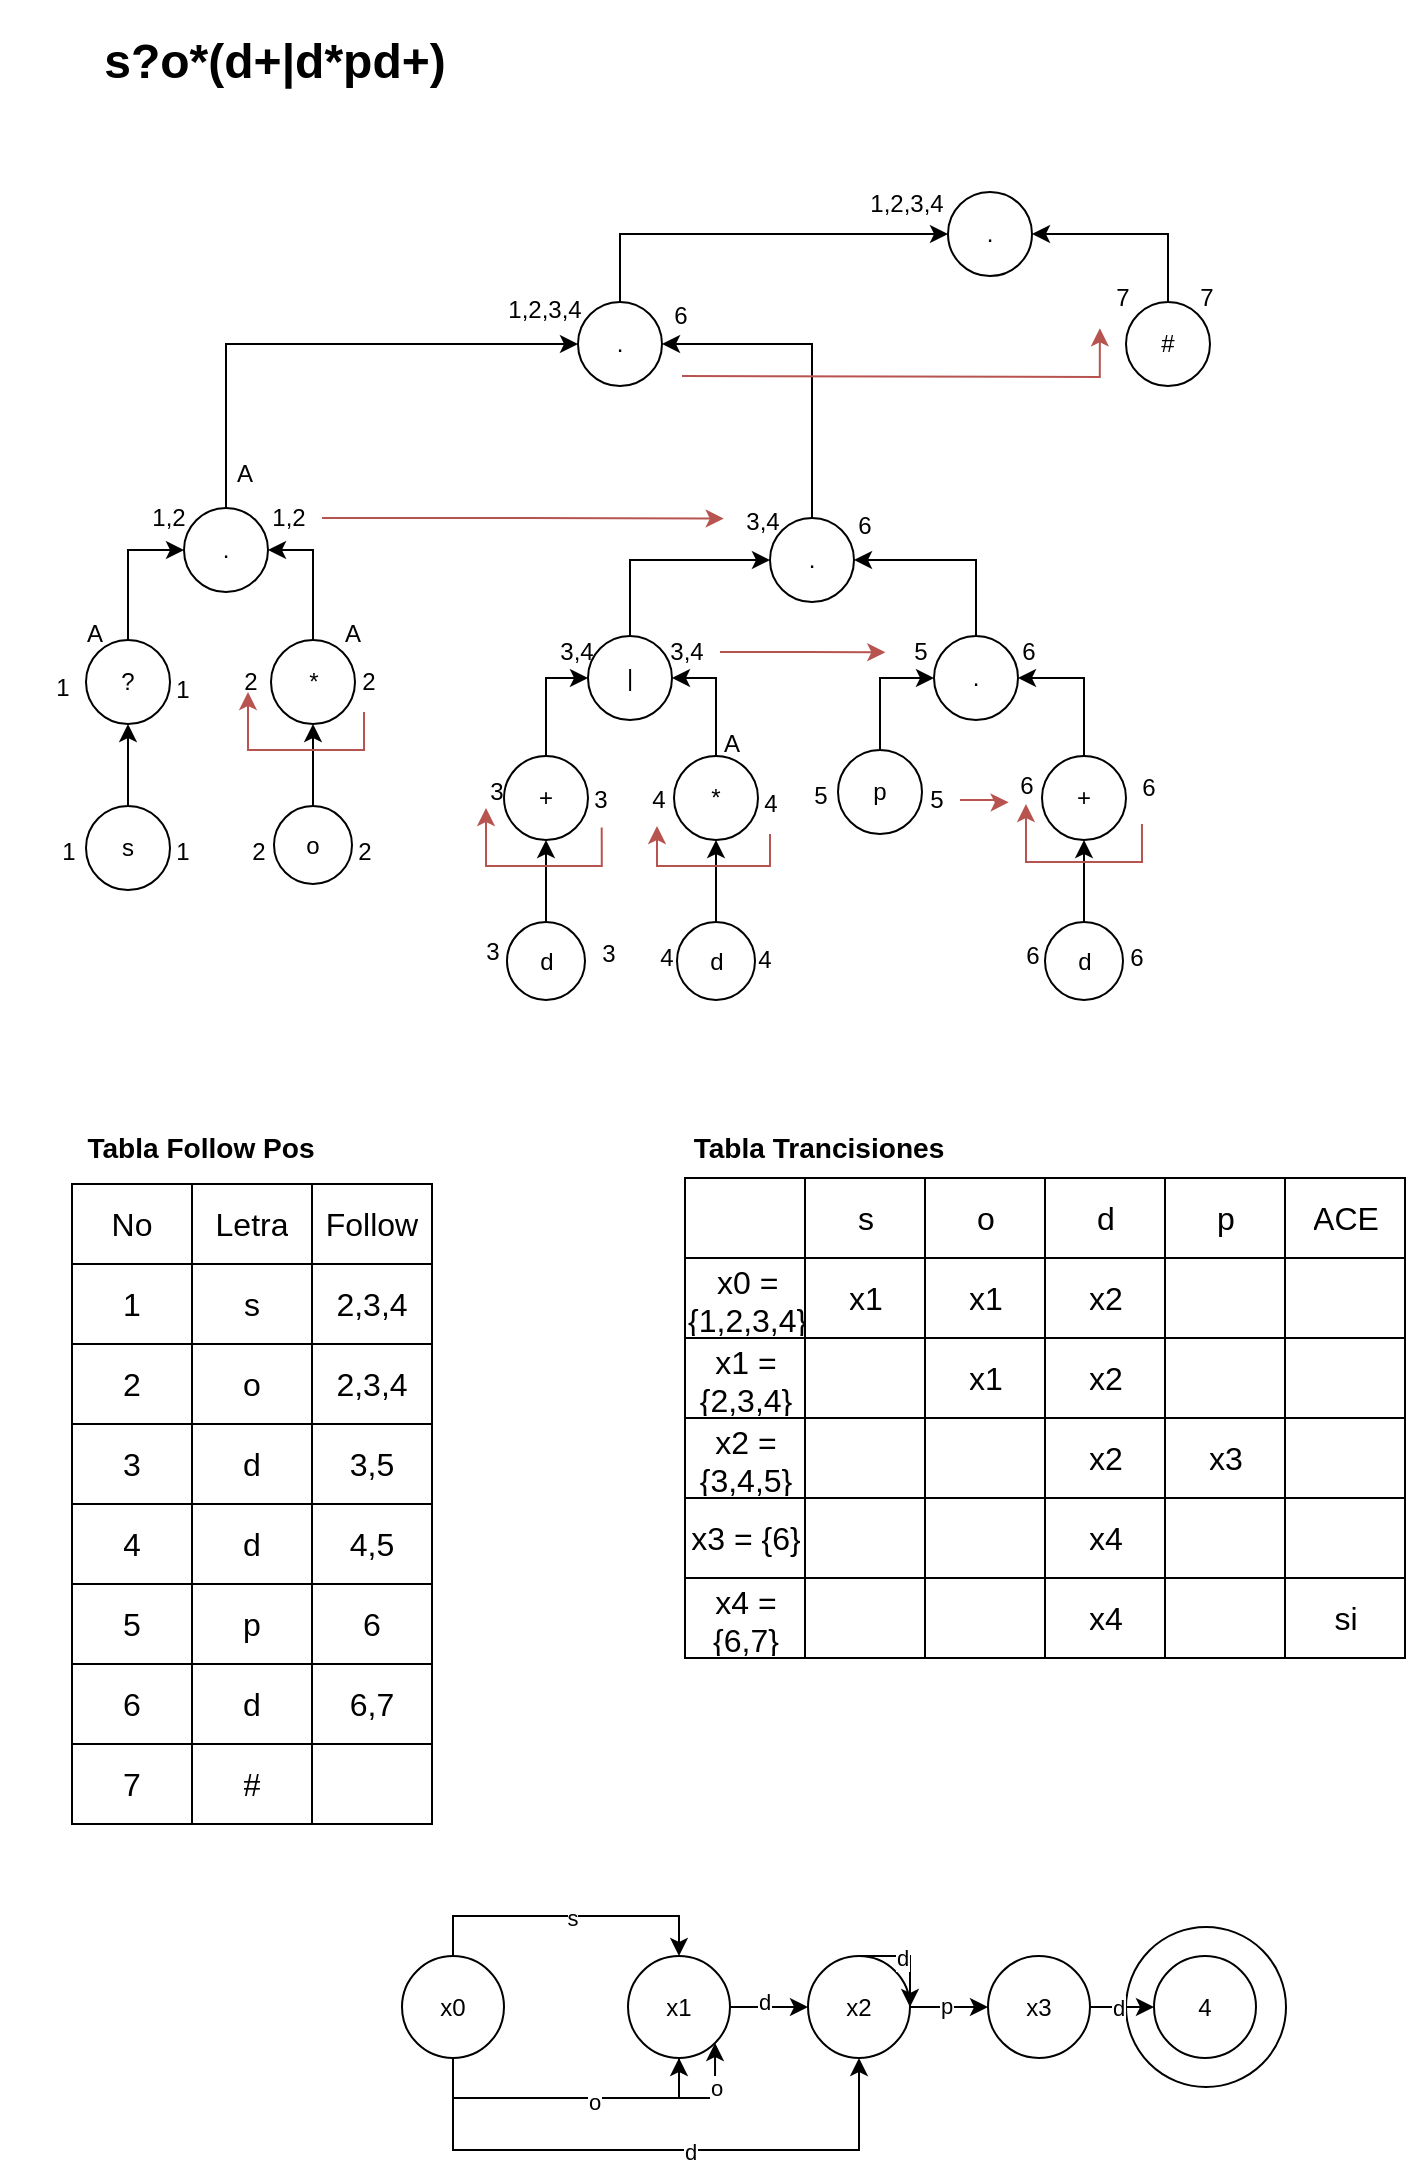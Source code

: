 <mxfile version="24.6.4" type="github">
  <diagram name="Página-1" id="LUSA24zUjMxwE82VFNc1">
    <mxGraphModel dx="1195" dy="622" grid="0" gridSize="10" guides="1" tooltips="1" connect="1" arrows="1" fold="1" page="1" pageScale="1" pageWidth="827" pageHeight="1169" math="0" shadow="0">
      <root>
        <mxCell id="0" />
        <mxCell id="1" parent="0" />
        <mxCell id="OqbQ4sYl66E1r_fSmcML-223" value="" style="ellipse;whiteSpace=wrap;html=1;aspect=fixed;" vertex="1" parent="1">
          <mxGeometry x="582" y="969.5" width="80" height="80" as="geometry" />
        </mxCell>
        <mxCell id="OqbQ4sYl66E1r_fSmcML-2" value="&lt;h1&gt;s?o*(d+|d*pd+)&lt;/h1&gt;" style="text;html=1;align=center;verticalAlign=middle;whiteSpace=wrap;rounded=0;" vertex="1" parent="1">
          <mxGeometry x="19" y="28" width="275" height="18" as="geometry" />
        </mxCell>
        <mxCell id="OqbQ4sYl66E1r_fSmcML-14" style="edgeStyle=orthogonalEdgeStyle;rounded=0;orthogonalLoop=1;jettySize=auto;html=1;entryX=0;entryY=0.5;entryDx=0;entryDy=0;exitX=0.5;exitY=0;exitDx=0;exitDy=0;" edge="1" parent="1" source="OqbQ4sYl66E1r_fSmcML-5" target="OqbQ4sYl66E1r_fSmcML-8">
          <mxGeometry relative="1" as="geometry" />
        </mxCell>
        <mxCell id="OqbQ4sYl66E1r_fSmcML-5" value="?" style="ellipse;whiteSpace=wrap;html=1;aspect=fixed;" vertex="1" parent="1">
          <mxGeometry x="62" y="326" width="42" height="42" as="geometry" />
        </mxCell>
        <mxCell id="OqbQ4sYl66E1r_fSmcML-7" style="edgeStyle=orthogonalEdgeStyle;rounded=0;orthogonalLoop=1;jettySize=auto;html=1;exitX=0.5;exitY=0;exitDx=0;exitDy=0;entryX=0.5;entryY=1;entryDx=0;entryDy=0;" edge="1" parent="1" source="OqbQ4sYl66E1r_fSmcML-6" target="OqbQ4sYl66E1r_fSmcML-5">
          <mxGeometry relative="1" as="geometry" />
        </mxCell>
        <mxCell id="OqbQ4sYl66E1r_fSmcML-6" value="s" style="ellipse;whiteSpace=wrap;html=1;aspect=fixed;" vertex="1" parent="1">
          <mxGeometry x="62" y="409" width="42" height="42" as="geometry" />
        </mxCell>
        <mxCell id="OqbQ4sYl66E1r_fSmcML-18" style="edgeStyle=orthogonalEdgeStyle;rounded=0;orthogonalLoop=1;jettySize=auto;html=1;entryX=0;entryY=0.5;entryDx=0;entryDy=0;exitX=0.5;exitY=0;exitDx=0;exitDy=0;" edge="1" parent="1" source="OqbQ4sYl66E1r_fSmcML-8" target="OqbQ4sYl66E1r_fSmcML-17">
          <mxGeometry relative="1" as="geometry" />
        </mxCell>
        <mxCell id="OqbQ4sYl66E1r_fSmcML-8" value="." style="ellipse;whiteSpace=wrap;html=1;aspect=fixed;" vertex="1" parent="1">
          <mxGeometry x="111" y="260" width="42" height="42" as="geometry" />
        </mxCell>
        <mxCell id="OqbQ4sYl66E1r_fSmcML-13" style="edgeStyle=orthogonalEdgeStyle;rounded=0;orthogonalLoop=1;jettySize=auto;html=1;entryX=0.5;entryY=1;entryDx=0;entryDy=0;" edge="1" parent="1" source="OqbQ4sYl66E1r_fSmcML-10" target="OqbQ4sYl66E1r_fSmcML-12">
          <mxGeometry relative="1" as="geometry" />
        </mxCell>
        <mxCell id="OqbQ4sYl66E1r_fSmcML-10" value="o" style="ellipse;whiteSpace=wrap;html=1;aspect=fixed;" vertex="1" parent="1">
          <mxGeometry x="156" y="409" width="39" height="39" as="geometry" />
        </mxCell>
        <mxCell id="OqbQ4sYl66E1r_fSmcML-15" style="edgeStyle=orthogonalEdgeStyle;rounded=0;orthogonalLoop=1;jettySize=auto;html=1;entryX=1;entryY=0.5;entryDx=0;entryDy=0;exitX=0.5;exitY=0;exitDx=0;exitDy=0;" edge="1" parent="1" source="OqbQ4sYl66E1r_fSmcML-12" target="OqbQ4sYl66E1r_fSmcML-8">
          <mxGeometry relative="1" as="geometry" />
        </mxCell>
        <mxCell id="OqbQ4sYl66E1r_fSmcML-12" value="*" style="ellipse;whiteSpace=wrap;html=1;aspect=fixed;" vertex="1" parent="1">
          <mxGeometry x="154.5" y="326" width="42" height="42" as="geometry" />
        </mxCell>
        <mxCell id="OqbQ4sYl66E1r_fSmcML-47" style="edgeStyle=orthogonalEdgeStyle;rounded=0;orthogonalLoop=1;jettySize=auto;html=1;exitX=0.5;exitY=0;exitDx=0;exitDy=0;entryX=0;entryY=0.5;entryDx=0;entryDy=0;" edge="1" parent="1" source="OqbQ4sYl66E1r_fSmcML-17" target="OqbQ4sYl66E1r_fSmcML-46">
          <mxGeometry relative="1" as="geometry" />
        </mxCell>
        <mxCell id="OqbQ4sYl66E1r_fSmcML-17" value="." style="ellipse;whiteSpace=wrap;html=1;aspect=fixed;" vertex="1" parent="1">
          <mxGeometry x="308" y="157" width="42" height="42" as="geometry" />
        </mxCell>
        <mxCell id="OqbQ4sYl66E1r_fSmcML-19" style="edgeStyle=orthogonalEdgeStyle;rounded=0;orthogonalLoop=1;jettySize=auto;html=1;entryX=0.5;entryY=1;entryDx=0;entryDy=0;" edge="1" parent="1" source="OqbQ4sYl66E1r_fSmcML-20" target="OqbQ4sYl66E1r_fSmcML-21">
          <mxGeometry relative="1" as="geometry" />
        </mxCell>
        <mxCell id="OqbQ4sYl66E1r_fSmcML-20" value="d" style="ellipse;whiteSpace=wrap;html=1;aspect=fixed;" vertex="1" parent="1">
          <mxGeometry x="272.5" y="467" width="39" height="39" as="geometry" />
        </mxCell>
        <mxCell id="OqbQ4sYl66E1r_fSmcML-33" style="edgeStyle=orthogonalEdgeStyle;rounded=0;orthogonalLoop=1;jettySize=auto;html=1;exitX=0.5;exitY=0;exitDx=0;exitDy=0;entryX=0;entryY=0.5;entryDx=0;entryDy=0;" edge="1" parent="1" source="OqbQ4sYl66E1r_fSmcML-21" target="OqbQ4sYl66E1r_fSmcML-32">
          <mxGeometry relative="1" as="geometry" />
        </mxCell>
        <mxCell id="OqbQ4sYl66E1r_fSmcML-21" value="+" style="ellipse;whiteSpace=wrap;html=1;aspect=fixed;" vertex="1" parent="1">
          <mxGeometry x="271" y="384" width="42" height="42" as="geometry" />
        </mxCell>
        <mxCell id="OqbQ4sYl66E1r_fSmcML-29" style="edgeStyle=orthogonalEdgeStyle;rounded=0;orthogonalLoop=1;jettySize=auto;html=1;entryX=0.5;entryY=1;entryDx=0;entryDy=0;" edge="1" parent="1" source="OqbQ4sYl66E1r_fSmcML-30" target="OqbQ4sYl66E1r_fSmcML-31">
          <mxGeometry relative="1" as="geometry" />
        </mxCell>
        <mxCell id="OqbQ4sYl66E1r_fSmcML-30" value="d" style="ellipse;whiteSpace=wrap;html=1;aspect=fixed;" vertex="1" parent="1">
          <mxGeometry x="357.5" y="467" width="39" height="39" as="geometry" />
        </mxCell>
        <mxCell id="OqbQ4sYl66E1r_fSmcML-34" style="edgeStyle=orthogonalEdgeStyle;rounded=0;orthogonalLoop=1;jettySize=auto;html=1;entryX=1;entryY=0.5;entryDx=0;entryDy=0;exitX=0.5;exitY=0;exitDx=0;exitDy=0;" edge="1" parent="1" source="OqbQ4sYl66E1r_fSmcML-31" target="OqbQ4sYl66E1r_fSmcML-32">
          <mxGeometry relative="1" as="geometry" />
        </mxCell>
        <mxCell id="OqbQ4sYl66E1r_fSmcML-31" value="*" style="ellipse;whiteSpace=wrap;html=1;aspect=fixed;" vertex="1" parent="1">
          <mxGeometry x="356" y="384" width="42" height="42" as="geometry" />
        </mxCell>
        <mxCell id="OqbQ4sYl66E1r_fSmcML-43" style="edgeStyle=orthogonalEdgeStyle;rounded=0;orthogonalLoop=1;jettySize=auto;html=1;exitX=0.5;exitY=0;exitDx=0;exitDy=0;entryX=0;entryY=0.5;entryDx=0;entryDy=0;" edge="1" parent="1" source="OqbQ4sYl66E1r_fSmcML-32" target="OqbQ4sYl66E1r_fSmcML-35">
          <mxGeometry relative="1" as="geometry" />
        </mxCell>
        <mxCell id="OqbQ4sYl66E1r_fSmcML-32" value="|" style="ellipse;whiteSpace=wrap;html=1;aspect=fixed;" vertex="1" parent="1">
          <mxGeometry x="313" y="324" width="42" height="42" as="geometry" />
        </mxCell>
        <mxCell id="OqbQ4sYl66E1r_fSmcML-45" style="edgeStyle=orthogonalEdgeStyle;rounded=0;orthogonalLoop=1;jettySize=auto;html=1;exitX=0.5;exitY=0;exitDx=0;exitDy=0;entryX=1;entryY=0.5;entryDx=0;entryDy=0;" edge="1" parent="1" source="OqbQ4sYl66E1r_fSmcML-35" target="OqbQ4sYl66E1r_fSmcML-17">
          <mxGeometry relative="1" as="geometry" />
        </mxCell>
        <mxCell id="OqbQ4sYl66E1r_fSmcML-35" value="." style="ellipse;whiteSpace=wrap;html=1;aspect=fixed;" vertex="1" parent="1">
          <mxGeometry x="404" y="265" width="42" height="42" as="geometry" />
        </mxCell>
        <mxCell id="OqbQ4sYl66E1r_fSmcML-44" style="edgeStyle=orthogonalEdgeStyle;rounded=0;orthogonalLoop=1;jettySize=auto;html=1;entryX=1;entryY=0.5;entryDx=0;entryDy=0;exitX=0.5;exitY=0;exitDx=0;exitDy=0;" edge="1" parent="1" source="OqbQ4sYl66E1r_fSmcML-36" target="OqbQ4sYl66E1r_fSmcML-35">
          <mxGeometry relative="1" as="geometry" />
        </mxCell>
        <mxCell id="OqbQ4sYl66E1r_fSmcML-36" value="." style="ellipse;whiteSpace=wrap;html=1;aspect=fixed;" vertex="1" parent="1">
          <mxGeometry x="486" y="324" width="42" height="42" as="geometry" />
        </mxCell>
        <mxCell id="OqbQ4sYl66E1r_fSmcML-41" style="edgeStyle=orthogonalEdgeStyle;rounded=0;orthogonalLoop=1;jettySize=auto;html=1;exitX=0.5;exitY=0;exitDx=0;exitDy=0;entryX=0;entryY=0.5;entryDx=0;entryDy=0;" edge="1" parent="1" source="OqbQ4sYl66E1r_fSmcML-37" target="OqbQ4sYl66E1r_fSmcML-36">
          <mxGeometry relative="1" as="geometry" />
        </mxCell>
        <mxCell id="OqbQ4sYl66E1r_fSmcML-37" value="p" style="ellipse;whiteSpace=wrap;html=1;aspect=fixed;" vertex="1" parent="1">
          <mxGeometry x="438" y="381" width="42" height="42" as="geometry" />
        </mxCell>
        <mxCell id="OqbQ4sYl66E1r_fSmcML-38" style="edgeStyle=orthogonalEdgeStyle;rounded=0;orthogonalLoop=1;jettySize=auto;html=1;entryX=0.5;entryY=1;entryDx=0;entryDy=0;" edge="1" parent="1" source="OqbQ4sYl66E1r_fSmcML-39" target="OqbQ4sYl66E1r_fSmcML-40">
          <mxGeometry relative="1" as="geometry" />
        </mxCell>
        <mxCell id="OqbQ4sYl66E1r_fSmcML-39" value="d" style="ellipse;whiteSpace=wrap;html=1;aspect=fixed;" vertex="1" parent="1">
          <mxGeometry x="541.5" y="467" width="39" height="39" as="geometry" />
        </mxCell>
        <mxCell id="OqbQ4sYl66E1r_fSmcML-42" style="edgeStyle=orthogonalEdgeStyle;rounded=0;orthogonalLoop=1;jettySize=auto;html=1;exitX=0.5;exitY=0;exitDx=0;exitDy=0;entryX=1;entryY=0.5;entryDx=0;entryDy=0;" edge="1" parent="1" source="OqbQ4sYl66E1r_fSmcML-40" target="OqbQ4sYl66E1r_fSmcML-36">
          <mxGeometry relative="1" as="geometry" />
        </mxCell>
        <mxCell id="OqbQ4sYl66E1r_fSmcML-40" value="+" style="ellipse;whiteSpace=wrap;html=1;aspect=fixed;" vertex="1" parent="1">
          <mxGeometry x="540" y="384" width="42" height="42" as="geometry" />
        </mxCell>
        <mxCell id="OqbQ4sYl66E1r_fSmcML-46" value="." style="ellipse;whiteSpace=wrap;html=1;aspect=fixed;" vertex="1" parent="1">
          <mxGeometry x="493" y="102" width="42" height="42" as="geometry" />
        </mxCell>
        <mxCell id="OqbQ4sYl66E1r_fSmcML-49" style="edgeStyle=orthogonalEdgeStyle;rounded=0;orthogonalLoop=1;jettySize=auto;html=1;exitX=0.5;exitY=0;exitDx=0;exitDy=0;entryX=1;entryY=0.5;entryDx=0;entryDy=0;" edge="1" parent="1" source="OqbQ4sYl66E1r_fSmcML-48" target="OqbQ4sYl66E1r_fSmcML-46">
          <mxGeometry relative="1" as="geometry" />
        </mxCell>
        <mxCell id="OqbQ4sYl66E1r_fSmcML-48" value="#" style="ellipse;whiteSpace=wrap;html=1;aspect=fixed;" vertex="1" parent="1">
          <mxGeometry x="582" y="157" width="42" height="42" as="geometry" />
        </mxCell>
        <mxCell id="OqbQ4sYl66E1r_fSmcML-50" value="" style="shape=table;startSize=0;container=1;collapsible=0;childLayout=tableLayout;fontSize=16;" vertex="1" parent="1">
          <mxGeometry x="55" y="598" width="180" height="320" as="geometry" />
        </mxCell>
        <mxCell id="OqbQ4sYl66E1r_fSmcML-51" value="" style="shape=tableRow;horizontal=0;startSize=0;swimlaneHead=0;swimlaneBody=0;strokeColor=inherit;top=0;left=0;bottom=0;right=0;collapsible=0;dropTarget=0;fillColor=none;points=[[0,0.5],[1,0.5]];portConstraint=eastwest;fontSize=16;" vertex="1" parent="OqbQ4sYl66E1r_fSmcML-50">
          <mxGeometry width="180" height="40" as="geometry" />
        </mxCell>
        <mxCell id="OqbQ4sYl66E1r_fSmcML-52" value="No" style="shape=partialRectangle;html=1;whiteSpace=wrap;connectable=0;strokeColor=inherit;overflow=hidden;fillColor=none;top=0;left=0;bottom=0;right=0;pointerEvents=1;fontSize=16;" vertex="1" parent="OqbQ4sYl66E1r_fSmcML-51">
          <mxGeometry width="60" height="40" as="geometry">
            <mxRectangle width="60" height="40" as="alternateBounds" />
          </mxGeometry>
        </mxCell>
        <mxCell id="OqbQ4sYl66E1r_fSmcML-53" value="Letra" style="shape=partialRectangle;html=1;whiteSpace=wrap;connectable=0;strokeColor=inherit;overflow=hidden;fillColor=none;top=0;left=0;bottom=0;right=0;pointerEvents=1;fontSize=16;" vertex="1" parent="OqbQ4sYl66E1r_fSmcML-51">
          <mxGeometry x="60" width="60" height="40" as="geometry">
            <mxRectangle width="60" height="40" as="alternateBounds" />
          </mxGeometry>
        </mxCell>
        <mxCell id="OqbQ4sYl66E1r_fSmcML-54" value="Follow" style="shape=partialRectangle;html=1;whiteSpace=wrap;connectable=0;strokeColor=inherit;overflow=hidden;fillColor=none;top=0;left=0;bottom=0;right=0;pointerEvents=1;fontSize=16;" vertex="1" parent="OqbQ4sYl66E1r_fSmcML-51">
          <mxGeometry x="120" width="60" height="40" as="geometry">
            <mxRectangle width="60" height="40" as="alternateBounds" />
          </mxGeometry>
        </mxCell>
        <mxCell id="OqbQ4sYl66E1r_fSmcML-98" style="shape=tableRow;horizontal=0;startSize=0;swimlaneHead=0;swimlaneBody=0;strokeColor=inherit;top=0;left=0;bottom=0;right=0;collapsible=0;dropTarget=0;fillColor=none;points=[[0,0.5],[1,0.5]];portConstraint=eastwest;fontSize=16;" vertex="1" parent="OqbQ4sYl66E1r_fSmcML-50">
          <mxGeometry y="40" width="180" height="40" as="geometry" />
        </mxCell>
        <mxCell id="OqbQ4sYl66E1r_fSmcML-99" value="1" style="shape=partialRectangle;html=1;whiteSpace=wrap;connectable=0;strokeColor=inherit;overflow=hidden;fillColor=none;top=0;left=0;bottom=0;right=0;pointerEvents=1;fontSize=16;" vertex="1" parent="OqbQ4sYl66E1r_fSmcML-98">
          <mxGeometry width="60" height="40" as="geometry">
            <mxRectangle width="60" height="40" as="alternateBounds" />
          </mxGeometry>
        </mxCell>
        <mxCell id="OqbQ4sYl66E1r_fSmcML-100" value="s" style="shape=partialRectangle;html=1;whiteSpace=wrap;connectable=0;strokeColor=inherit;overflow=hidden;fillColor=none;top=0;left=0;bottom=0;right=0;pointerEvents=1;fontSize=16;" vertex="1" parent="OqbQ4sYl66E1r_fSmcML-98">
          <mxGeometry x="60" width="60" height="40" as="geometry">
            <mxRectangle width="60" height="40" as="alternateBounds" />
          </mxGeometry>
        </mxCell>
        <mxCell id="OqbQ4sYl66E1r_fSmcML-101" value="2,3,4" style="shape=partialRectangle;html=1;whiteSpace=wrap;connectable=0;strokeColor=inherit;overflow=hidden;fillColor=none;top=0;left=0;bottom=0;right=0;pointerEvents=1;fontSize=16;" vertex="1" parent="OqbQ4sYl66E1r_fSmcML-98">
          <mxGeometry x="120" width="60" height="40" as="geometry">
            <mxRectangle width="60" height="40" as="alternateBounds" />
          </mxGeometry>
        </mxCell>
        <mxCell id="OqbQ4sYl66E1r_fSmcML-94" style="shape=tableRow;horizontal=0;startSize=0;swimlaneHead=0;swimlaneBody=0;strokeColor=inherit;top=0;left=0;bottom=0;right=0;collapsible=0;dropTarget=0;fillColor=none;points=[[0,0.5],[1,0.5]];portConstraint=eastwest;fontSize=16;" vertex="1" parent="OqbQ4sYl66E1r_fSmcML-50">
          <mxGeometry y="80" width="180" height="40" as="geometry" />
        </mxCell>
        <mxCell id="OqbQ4sYl66E1r_fSmcML-95" value="2" style="shape=partialRectangle;html=1;whiteSpace=wrap;connectable=0;strokeColor=inherit;overflow=hidden;fillColor=none;top=0;left=0;bottom=0;right=0;pointerEvents=1;fontSize=16;" vertex="1" parent="OqbQ4sYl66E1r_fSmcML-94">
          <mxGeometry width="60" height="40" as="geometry">
            <mxRectangle width="60" height="40" as="alternateBounds" />
          </mxGeometry>
        </mxCell>
        <mxCell id="OqbQ4sYl66E1r_fSmcML-96" value="o" style="shape=partialRectangle;html=1;whiteSpace=wrap;connectable=0;strokeColor=inherit;overflow=hidden;fillColor=none;top=0;left=0;bottom=0;right=0;pointerEvents=1;fontSize=16;" vertex="1" parent="OqbQ4sYl66E1r_fSmcML-94">
          <mxGeometry x="60" width="60" height="40" as="geometry">
            <mxRectangle width="60" height="40" as="alternateBounds" />
          </mxGeometry>
        </mxCell>
        <mxCell id="OqbQ4sYl66E1r_fSmcML-97" value="2,3,4" style="shape=partialRectangle;html=1;whiteSpace=wrap;connectable=0;strokeColor=inherit;overflow=hidden;fillColor=none;top=0;left=0;bottom=0;right=0;pointerEvents=1;fontSize=16;" vertex="1" parent="OqbQ4sYl66E1r_fSmcML-94">
          <mxGeometry x="120" width="60" height="40" as="geometry">
            <mxRectangle width="60" height="40" as="alternateBounds" />
          </mxGeometry>
        </mxCell>
        <mxCell id="OqbQ4sYl66E1r_fSmcML-90" style="shape=tableRow;horizontal=0;startSize=0;swimlaneHead=0;swimlaneBody=0;strokeColor=inherit;top=0;left=0;bottom=0;right=0;collapsible=0;dropTarget=0;fillColor=none;points=[[0,0.5],[1,0.5]];portConstraint=eastwest;fontSize=16;" vertex="1" parent="OqbQ4sYl66E1r_fSmcML-50">
          <mxGeometry y="120" width="180" height="40" as="geometry" />
        </mxCell>
        <mxCell id="OqbQ4sYl66E1r_fSmcML-91" value="3" style="shape=partialRectangle;html=1;whiteSpace=wrap;connectable=0;strokeColor=inherit;overflow=hidden;fillColor=none;top=0;left=0;bottom=0;right=0;pointerEvents=1;fontSize=16;" vertex="1" parent="OqbQ4sYl66E1r_fSmcML-90">
          <mxGeometry width="60" height="40" as="geometry">
            <mxRectangle width="60" height="40" as="alternateBounds" />
          </mxGeometry>
        </mxCell>
        <mxCell id="OqbQ4sYl66E1r_fSmcML-92" value="d" style="shape=partialRectangle;html=1;whiteSpace=wrap;connectable=0;strokeColor=inherit;overflow=hidden;fillColor=none;top=0;left=0;bottom=0;right=0;pointerEvents=1;fontSize=16;" vertex="1" parent="OqbQ4sYl66E1r_fSmcML-90">
          <mxGeometry x="60" width="60" height="40" as="geometry">
            <mxRectangle width="60" height="40" as="alternateBounds" />
          </mxGeometry>
        </mxCell>
        <mxCell id="OqbQ4sYl66E1r_fSmcML-93" value="3,5" style="shape=partialRectangle;html=1;whiteSpace=wrap;connectable=0;strokeColor=inherit;overflow=hidden;fillColor=none;top=0;left=0;bottom=0;right=0;pointerEvents=1;fontSize=16;" vertex="1" parent="OqbQ4sYl66E1r_fSmcML-90">
          <mxGeometry x="120" width="60" height="40" as="geometry">
            <mxRectangle width="60" height="40" as="alternateBounds" />
          </mxGeometry>
        </mxCell>
        <mxCell id="OqbQ4sYl66E1r_fSmcML-86" style="shape=tableRow;horizontal=0;startSize=0;swimlaneHead=0;swimlaneBody=0;strokeColor=inherit;top=0;left=0;bottom=0;right=0;collapsible=0;dropTarget=0;fillColor=none;points=[[0,0.5],[1,0.5]];portConstraint=eastwest;fontSize=16;" vertex="1" parent="OqbQ4sYl66E1r_fSmcML-50">
          <mxGeometry y="160" width="180" height="40" as="geometry" />
        </mxCell>
        <mxCell id="OqbQ4sYl66E1r_fSmcML-87" value="4" style="shape=partialRectangle;html=1;whiteSpace=wrap;connectable=0;strokeColor=inherit;overflow=hidden;fillColor=none;top=0;left=0;bottom=0;right=0;pointerEvents=1;fontSize=16;" vertex="1" parent="OqbQ4sYl66E1r_fSmcML-86">
          <mxGeometry width="60" height="40" as="geometry">
            <mxRectangle width="60" height="40" as="alternateBounds" />
          </mxGeometry>
        </mxCell>
        <mxCell id="OqbQ4sYl66E1r_fSmcML-88" value="d" style="shape=partialRectangle;html=1;whiteSpace=wrap;connectable=0;strokeColor=inherit;overflow=hidden;fillColor=none;top=0;left=0;bottom=0;right=0;pointerEvents=1;fontSize=16;" vertex="1" parent="OqbQ4sYl66E1r_fSmcML-86">
          <mxGeometry x="60" width="60" height="40" as="geometry">
            <mxRectangle width="60" height="40" as="alternateBounds" />
          </mxGeometry>
        </mxCell>
        <mxCell id="OqbQ4sYl66E1r_fSmcML-89" value="4,5" style="shape=partialRectangle;html=1;whiteSpace=wrap;connectable=0;strokeColor=inherit;overflow=hidden;fillColor=none;top=0;left=0;bottom=0;right=0;pointerEvents=1;fontSize=16;" vertex="1" parent="OqbQ4sYl66E1r_fSmcML-86">
          <mxGeometry x="120" width="60" height="40" as="geometry">
            <mxRectangle width="60" height="40" as="alternateBounds" />
          </mxGeometry>
        </mxCell>
        <mxCell id="OqbQ4sYl66E1r_fSmcML-82" style="shape=tableRow;horizontal=0;startSize=0;swimlaneHead=0;swimlaneBody=0;strokeColor=inherit;top=0;left=0;bottom=0;right=0;collapsible=0;dropTarget=0;fillColor=none;points=[[0,0.5],[1,0.5]];portConstraint=eastwest;fontSize=16;" vertex="1" parent="OqbQ4sYl66E1r_fSmcML-50">
          <mxGeometry y="200" width="180" height="40" as="geometry" />
        </mxCell>
        <mxCell id="OqbQ4sYl66E1r_fSmcML-83" value="5" style="shape=partialRectangle;html=1;whiteSpace=wrap;connectable=0;strokeColor=inherit;overflow=hidden;fillColor=none;top=0;left=0;bottom=0;right=0;pointerEvents=1;fontSize=16;" vertex="1" parent="OqbQ4sYl66E1r_fSmcML-82">
          <mxGeometry width="60" height="40" as="geometry">
            <mxRectangle width="60" height="40" as="alternateBounds" />
          </mxGeometry>
        </mxCell>
        <mxCell id="OqbQ4sYl66E1r_fSmcML-84" value="p" style="shape=partialRectangle;html=1;whiteSpace=wrap;connectable=0;strokeColor=inherit;overflow=hidden;fillColor=none;top=0;left=0;bottom=0;right=0;pointerEvents=1;fontSize=16;" vertex="1" parent="OqbQ4sYl66E1r_fSmcML-82">
          <mxGeometry x="60" width="60" height="40" as="geometry">
            <mxRectangle width="60" height="40" as="alternateBounds" />
          </mxGeometry>
        </mxCell>
        <mxCell id="OqbQ4sYl66E1r_fSmcML-85" value="6" style="shape=partialRectangle;html=1;whiteSpace=wrap;connectable=0;strokeColor=inherit;overflow=hidden;fillColor=none;top=0;left=0;bottom=0;right=0;pointerEvents=1;fontSize=16;" vertex="1" parent="OqbQ4sYl66E1r_fSmcML-82">
          <mxGeometry x="120" width="60" height="40" as="geometry">
            <mxRectangle width="60" height="40" as="alternateBounds" />
          </mxGeometry>
        </mxCell>
        <mxCell id="OqbQ4sYl66E1r_fSmcML-55" value="" style="shape=tableRow;horizontal=0;startSize=0;swimlaneHead=0;swimlaneBody=0;strokeColor=inherit;top=0;left=0;bottom=0;right=0;collapsible=0;dropTarget=0;fillColor=none;points=[[0,0.5],[1,0.5]];portConstraint=eastwest;fontSize=16;" vertex="1" parent="OqbQ4sYl66E1r_fSmcML-50">
          <mxGeometry y="240" width="180" height="40" as="geometry" />
        </mxCell>
        <mxCell id="OqbQ4sYl66E1r_fSmcML-56" value="6" style="shape=partialRectangle;html=1;whiteSpace=wrap;connectable=0;strokeColor=inherit;overflow=hidden;fillColor=none;top=0;left=0;bottom=0;right=0;pointerEvents=1;fontSize=16;" vertex="1" parent="OqbQ4sYl66E1r_fSmcML-55">
          <mxGeometry width="60" height="40" as="geometry">
            <mxRectangle width="60" height="40" as="alternateBounds" />
          </mxGeometry>
        </mxCell>
        <mxCell id="OqbQ4sYl66E1r_fSmcML-57" value="d" style="shape=partialRectangle;html=1;whiteSpace=wrap;connectable=0;strokeColor=inherit;overflow=hidden;fillColor=none;top=0;left=0;bottom=0;right=0;pointerEvents=1;fontSize=16;" vertex="1" parent="OqbQ4sYl66E1r_fSmcML-55">
          <mxGeometry x="60" width="60" height="40" as="geometry">
            <mxRectangle width="60" height="40" as="alternateBounds" />
          </mxGeometry>
        </mxCell>
        <mxCell id="OqbQ4sYl66E1r_fSmcML-58" value="6,7" style="shape=partialRectangle;html=1;whiteSpace=wrap;connectable=0;strokeColor=inherit;overflow=hidden;fillColor=none;top=0;left=0;bottom=0;right=0;pointerEvents=1;fontSize=16;" vertex="1" parent="OqbQ4sYl66E1r_fSmcML-55">
          <mxGeometry x="120" width="60" height="40" as="geometry">
            <mxRectangle width="60" height="40" as="alternateBounds" />
          </mxGeometry>
        </mxCell>
        <mxCell id="OqbQ4sYl66E1r_fSmcML-59" value="" style="shape=tableRow;horizontal=0;startSize=0;swimlaneHead=0;swimlaneBody=0;strokeColor=inherit;top=0;left=0;bottom=0;right=0;collapsible=0;dropTarget=0;fillColor=none;points=[[0,0.5],[1,0.5]];portConstraint=eastwest;fontSize=16;" vertex="1" parent="OqbQ4sYl66E1r_fSmcML-50">
          <mxGeometry y="280" width="180" height="40" as="geometry" />
        </mxCell>
        <mxCell id="OqbQ4sYl66E1r_fSmcML-60" value="7" style="shape=partialRectangle;html=1;whiteSpace=wrap;connectable=0;strokeColor=inherit;overflow=hidden;fillColor=none;top=0;left=0;bottom=0;right=0;pointerEvents=1;fontSize=16;" vertex="1" parent="OqbQ4sYl66E1r_fSmcML-59">
          <mxGeometry width="60" height="40" as="geometry">
            <mxRectangle width="60" height="40" as="alternateBounds" />
          </mxGeometry>
        </mxCell>
        <mxCell id="OqbQ4sYl66E1r_fSmcML-61" value="#" style="shape=partialRectangle;html=1;whiteSpace=wrap;connectable=0;strokeColor=inherit;overflow=hidden;fillColor=none;top=0;left=0;bottom=0;right=0;pointerEvents=1;fontSize=16;" vertex="1" parent="OqbQ4sYl66E1r_fSmcML-59">
          <mxGeometry x="60" width="60" height="40" as="geometry">
            <mxRectangle width="60" height="40" as="alternateBounds" />
          </mxGeometry>
        </mxCell>
        <mxCell id="OqbQ4sYl66E1r_fSmcML-62" value="" style="shape=partialRectangle;html=1;whiteSpace=wrap;connectable=0;strokeColor=inherit;overflow=hidden;fillColor=none;top=0;left=0;bottom=0;right=0;pointerEvents=1;fontSize=16;" vertex="1" parent="OqbQ4sYl66E1r_fSmcML-59">
          <mxGeometry x="120" width="60" height="40" as="geometry">
            <mxRectangle width="60" height="40" as="alternateBounds" />
          </mxGeometry>
        </mxCell>
        <mxCell id="OqbQ4sYl66E1r_fSmcML-63" value="&lt;h3&gt;Tabla Follow Pos&lt;/h3&gt;" style="text;html=1;align=center;verticalAlign=middle;whiteSpace=wrap;rounded=0;" vertex="1" parent="1">
          <mxGeometry x="55" y="562" width="129" height="36" as="geometry" />
        </mxCell>
        <mxCell id="OqbQ4sYl66E1r_fSmcML-64" value="A" style="text;html=1;align=center;verticalAlign=middle;resizable=0;points=[];autosize=1;strokeColor=none;fillColor=none;" vertex="1" parent="1">
          <mxGeometry x="53" y="310" width="26" height="26" as="geometry" />
        </mxCell>
        <mxCell id="OqbQ4sYl66E1r_fSmcML-65" value="A" style="text;html=1;align=center;verticalAlign=middle;resizable=0;points=[];autosize=1;strokeColor=none;fillColor=none;" vertex="1" parent="1">
          <mxGeometry x="182" y="310" width="26" height="26" as="geometry" />
        </mxCell>
        <mxCell id="OqbQ4sYl66E1r_fSmcML-66" value="A" style="text;strokeColor=none;align=center;fillColor=none;html=1;verticalAlign=middle;whiteSpace=wrap;rounded=0;" vertex="1" parent="1">
          <mxGeometry x="355.001" y="362.996" width="60" height="30" as="geometry" />
        </mxCell>
        <mxCell id="OqbQ4sYl66E1r_fSmcML-67" value="1,2" style="text;html=1;align=center;verticalAlign=middle;resizable=0;points=[];autosize=1;strokeColor=none;fillColor=none;" vertex="1" parent="1">
          <mxGeometry x="85" y="252" width="35" height="26" as="geometry" />
        </mxCell>
        <mxCell id="OqbQ4sYl66E1r_fSmcML-68" value="1,2" style="text;html=1;align=center;verticalAlign=middle;resizable=0;points=[];autosize=1;strokeColor=none;fillColor=none;" vertex="1" parent="1">
          <mxGeometry x="145" y="252" width="35" height="26" as="geometry" />
        </mxCell>
        <mxCell id="OqbQ4sYl66E1r_fSmcML-69" value="A" style="text;html=1;align=center;verticalAlign=middle;resizable=0;points=[];autosize=1;strokeColor=none;fillColor=none;" vertex="1" parent="1">
          <mxGeometry x="128" y="230" width="26" height="26" as="geometry" />
        </mxCell>
        <mxCell id="OqbQ4sYl66E1r_fSmcML-70" value="3,4" style="text;html=1;align=center;verticalAlign=middle;resizable=0;points=[];autosize=1;strokeColor=none;fillColor=none;" vertex="1" parent="1">
          <mxGeometry x="289" y="319" width="35" height="26" as="geometry" />
        </mxCell>
        <mxCell id="OqbQ4sYl66E1r_fSmcML-71" value="3,4" style="text;html=1;align=center;verticalAlign=middle;resizable=0;points=[];autosize=1;strokeColor=none;fillColor=none;" vertex="1" parent="1">
          <mxGeometry x="344" y="319" width="35" height="26" as="geometry" />
        </mxCell>
        <mxCell id="OqbQ4sYl66E1r_fSmcML-72" value="5" style="text;html=1;align=center;verticalAlign=middle;resizable=0;points=[];autosize=1;strokeColor=none;fillColor=none;" vertex="1" parent="1">
          <mxGeometry x="466" y="319" width="25" height="26" as="geometry" />
        </mxCell>
        <mxCell id="OqbQ4sYl66E1r_fSmcML-73" value="6" style="text;html=1;align=center;verticalAlign=middle;resizable=0;points=[];autosize=1;strokeColor=none;fillColor=none;" vertex="1" parent="1">
          <mxGeometry x="520" y="319" width="25" height="26" as="geometry" />
        </mxCell>
        <mxCell id="OqbQ4sYl66E1r_fSmcML-74" value="3,4" style="text;html=1;align=center;verticalAlign=middle;resizable=0;points=[];autosize=1;strokeColor=none;fillColor=none;" vertex="1" parent="1">
          <mxGeometry x="382" y="254" width="35" height="26" as="geometry" />
        </mxCell>
        <mxCell id="OqbQ4sYl66E1r_fSmcML-75" value="6" style="text;html=1;align=center;verticalAlign=middle;resizable=0;points=[];autosize=1;strokeColor=none;fillColor=none;" vertex="1" parent="1">
          <mxGeometry x="438" y="256" width="25" height="26" as="geometry" />
        </mxCell>
        <mxCell id="OqbQ4sYl66E1r_fSmcML-76" value="1,2,3,4" style="text;html=1;align=center;verticalAlign=middle;resizable=0;points=[];autosize=1;strokeColor=none;fillColor=none;" vertex="1" parent="1">
          <mxGeometry x="263" y="148" width="55" height="26" as="geometry" />
        </mxCell>
        <mxCell id="OqbQ4sYl66E1r_fSmcML-77" value="6" style="text;html=1;align=center;verticalAlign=middle;resizable=0;points=[];autosize=1;strokeColor=none;fillColor=none;" vertex="1" parent="1">
          <mxGeometry x="346" y="151" width="25" height="26" as="geometry" />
        </mxCell>
        <mxCell id="OqbQ4sYl66E1r_fSmcML-78" value="1,2,3,4" style="text;html=1;align=center;verticalAlign=middle;resizable=0;points=[];autosize=1;strokeColor=none;fillColor=none;" vertex="1" parent="1">
          <mxGeometry x="444" y="95" width="55" height="26" as="geometry" />
        </mxCell>
        <mxCell id="OqbQ4sYl66E1r_fSmcML-79" value="7" style="text;html=1;align=center;verticalAlign=middle;resizable=0;points=[];autosize=1;strokeColor=none;fillColor=none;" vertex="1" parent="1">
          <mxGeometry x="567" y="142" width="25" height="26" as="geometry" />
        </mxCell>
        <mxCell id="OqbQ4sYl66E1r_fSmcML-80" value="7" style="text;html=1;align=center;verticalAlign=middle;resizable=0;points=[];autosize=1;strokeColor=none;fillColor=none;" vertex="1" parent="1">
          <mxGeometry x="609" y="142" width="25" height="26" as="geometry" />
        </mxCell>
        <mxCell id="OqbQ4sYl66E1r_fSmcML-104" value="1" style="text;html=1;align=center;verticalAlign=middle;resizable=0;points=[];autosize=1;strokeColor=none;fillColor=none;" vertex="1" parent="1">
          <mxGeometry x="37" y="337" width="25" height="26" as="geometry" />
        </mxCell>
        <mxCell id="OqbQ4sYl66E1r_fSmcML-105" value="1" style="text;html=1;align=center;verticalAlign=middle;resizable=0;points=[];autosize=1;strokeColor=none;fillColor=none;" vertex="1" parent="1">
          <mxGeometry x="97" y="338" width="25" height="26" as="geometry" />
        </mxCell>
        <mxCell id="OqbQ4sYl66E1r_fSmcML-106" value="1" style="text;html=1;align=center;verticalAlign=middle;resizable=0;points=[];autosize=1;strokeColor=none;fillColor=none;" vertex="1" parent="1">
          <mxGeometry x="40" y="418.5" width="25" height="26" as="geometry" />
        </mxCell>
        <mxCell id="OqbQ4sYl66E1r_fSmcML-107" value="1" style="text;html=1;align=center;verticalAlign=middle;resizable=0;points=[];autosize=1;strokeColor=none;fillColor=none;" vertex="1" parent="1">
          <mxGeometry x="97" y="418.5" width="25" height="26" as="geometry" />
        </mxCell>
        <mxCell id="OqbQ4sYl66E1r_fSmcML-108" value="2" style="text;html=1;align=center;verticalAlign=middle;resizable=0;points=[];autosize=1;strokeColor=none;fillColor=none;" vertex="1" parent="1">
          <mxGeometry x="135" y="418.5" width="25" height="26" as="geometry" />
        </mxCell>
        <mxCell id="OqbQ4sYl66E1r_fSmcML-110" value="2" style="text;html=1;align=center;verticalAlign=middle;resizable=0;points=[];autosize=1;strokeColor=none;fillColor=none;" vertex="1" parent="1">
          <mxGeometry x="188" y="418.5" width="25" height="26" as="geometry" />
        </mxCell>
        <mxCell id="OqbQ4sYl66E1r_fSmcML-111" value="2" style="text;html=1;align=center;verticalAlign=middle;resizable=0;points=[];autosize=1;strokeColor=none;fillColor=none;" vertex="1" parent="1">
          <mxGeometry x="190" y="334" width="25" height="26" as="geometry" />
        </mxCell>
        <mxCell id="OqbQ4sYl66E1r_fSmcML-112" value="2" style="text;html=1;align=center;verticalAlign=middle;resizable=0;points=[];autosize=1;strokeColor=none;fillColor=none;" vertex="1" parent="1">
          <mxGeometry x="131" y="334" width="25" height="26" as="geometry" />
        </mxCell>
        <mxCell id="OqbQ4sYl66E1r_fSmcML-113" value="3" style="text;html=1;align=center;verticalAlign=middle;resizable=0;points=[];autosize=1;strokeColor=none;fillColor=none;" vertex="1" parent="1">
          <mxGeometry x="252" y="469" width="25" height="26" as="geometry" />
        </mxCell>
        <mxCell id="OqbQ4sYl66E1r_fSmcML-114" value="3" style="text;html=1;align=center;verticalAlign=middle;resizable=0;points=[];autosize=1;strokeColor=none;fillColor=none;" vertex="1" parent="1">
          <mxGeometry x="310" y="470" width="25" height="26" as="geometry" />
        </mxCell>
        <mxCell id="OqbQ4sYl66E1r_fSmcML-115" value="4" style="text;html=1;align=center;verticalAlign=middle;resizable=0;points=[];autosize=1;strokeColor=none;fillColor=none;" vertex="1" parent="1">
          <mxGeometry x="339" y="472" width="25" height="26" as="geometry" />
        </mxCell>
        <mxCell id="OqbQ4sYl66E1r_fSmcML-116" value="4" style="text;html=1;align=center;verticalAlign=middle;resizable=0;points=[];autosize=1;strokeColor=none;fillColor=none;" vertex="1" parent="1">
          <mxGeometry x="388" y="473" width="25" height="26" as="geometry" />
        </mxCell>
        <mxCell id="OqbQ4sYl66E1r_fSmcML-117" value="4" style="text;html=1;align=center;verticalAlign=middle;resizable=0;points=[];autosize=1;strokeColor=none;fillColor=none;" vertex="1" parent="1">
          <mxGeometry x="391" y="395" width="25" height="26" as="geometry" />
        </mxCell>
        <mxCell id="OqbQ4sYl66E1r_fSmcML-118" value="4" style="text;html=1;align=center;verticalAlign=middle;resizable=0;points=[];autosize=1;strokeColor=none;fillColor=none;" vertex="1" parent="1">
          <mxGeometry x="335" y="393" width="25" height="26" as="geometry" />
        </mxCell>
        <mxCell id="OqbQ4sYl66E1r_fSmcML-119" value="3" style="text;html=1;align=center;verticalAlign=middle;resizable=0;points=[];autosize=1;strokeColor=none;fillColor=none;" vertex="1" parent="1">
          <mxGeometry x="306" y="393" width="25" height="26" as="geometry" />
        </mxCell>
        <mxCell id="OqbQ4sYl66E1r_fSmcML-120" value="3" style="text;html=1;align=center;verticalAlign=middle;resizable=0;points=[];autosize=1;strokeColor=none;fillColor=none;" vertex="1" parent="1">
          <mxGeometry x="254" y="389" width="25" height="26" as="geometry" />
        </mxCell>
        <mxCell id="OqbQ4sYl66E1r_fSmcML-121" value="5" style="text;html=1;align=center;verticalAlign=middle;resizable=0;points=[];autosize=1;strokeColor=none;fillColor=none;" vertex="1" parent="1">
          <mxGeometry x="416" y="391" width="25" height="26" as="geometry" />
        </mxCell>
        <mxCell id="OqbQ4sYl66E1r_fSmcML-122" value="5" style="text;html=1;align=center;verticalAlign=middle;resizable=0;points=[];autosize=1;strokeColor=none;fillColor=none;" vertex="1" parent="1">
          <mxGeometry x="474" y="393" width="25" height="26" as="geometry" />
        </mxCell>
        <mxCell id="OqbQ4sYl66E1r_fSmcML-125" value="6" style="text;html=1;align=center;verticalAlign=middle;resizable=0;points=[];autosize=1;strokeColor=none;fillColor=none;" vertex="1" parent="1">
          <mxGeometry x="522" y="471" width="25" height="26" as="geometry" />
        </mxCell>
        <mxCell id="OqbQ4sYl66E1r_fSmcML-126" value="6" style="text;html=1;align=center;verticalAlign=middle;resizable=0;points=[];autosize=1;strokeColor=none;fillColor=none;" vertex="1" parent="1">
          <mxGeometry x="574" y="472" width="25" height="26" as="geometry" />
        </mxCell>
        <mxCell id="OqbQ4sYl66E1r_fSmcML-127" value="6" style="text;html=1;align=center;verticalAlign=middle;resizable=0;points=[];autosize=1;strokeColor=none;fillColor=none;" vertex="1" parent="1">
          <mxGeometry x="519" y="386" width="25" height="26" as="geometry" />
        </mxCell>
        <mxCell id="OqbQ4sYl66E1r_fSmcML-128" value="6" style="text;html=1;align=center;verticalAlign=middle;resizable=0;points=[];autosize=1;strokeColor=none;fillColor=none;" vertex="1" parent="1">
          <mxGeometry x="580" y="387" width="25" height="26" as="geometry" />
        </mxCell>
        <mxCell id="OqbQ4sYl66E1r_fSmcML-129" style="edgeStyle=orthogonalEdgeStyle;rounded=0;orthogonalLoop=1;jettySize=auto;html=1;exitX=0.554;exitY=1.027;exitDx=0;exitDy=0;exitPerimeter=0;fillColor=#f8cecc;strokeColor=#b85450;" edge="1" parent="1" source="OqbQ4sYl66E1r_fSmcML-119">
          <mxGeometry relative="1" as="geometry">
            <mxPoint x="262" y="410" as="targetPoint" />
            <Array as="points">
              <mxPoint x="320" y="439" />
              <mxPoint x="262" y="439" />
            </Array>
          </mxGeometry>
        </mxCell>
        <mxCell id="OqbQ4sYl66E1r_fSmcML-130" style="edgeStyle=orthogonalEdgeStyle;rounded=0;orthogonalLoop=1;jettySize=auto;html=1;fillColor=#f8cecc;strokeColor=#b85450;" edge="1" parent="1" target="OqbQ4sYl66E1r_fSmcML-118">
          <mxGeometry relative="1" as="geometry">
            <mxPoint x="404" y="424" as="sourcePoint" />
            <Array as="points">
              <mxPoint x="404" y="423" />
              <mxPoint x="404" y="439" />
              <mxPoint x="348" y="439" />
            </Array>
          </mxGeometry>
        </mxCell>
        <mxCell id="OqbQ4sYl66E1r_fSmcML-131" style="edgeStyle=orthogonalEdgeStyle;rounded=0;orthogonalLoop=1;jettySize=auto;html=1;exitX=0.554;exitY=1.027;exitDx=0;exitDy=0;exitPerimeter=0;fillColor=#f8cecc;strokeColor=#b85450;" edge="1" parent="1">
          <mxGeometry relative="1" as="geometry">
            <mxPoint x="201" y="362" as="sourcePoint" />
            <mxPoint x="143" y="352" as="targetPoint" />
            <Array as="points">
              <mxPoint x="201" y="381" />
              <mxPoint x="143" y="381" />
            </Array>
          </mxGeometry>
        </mxCell>
        <mxCell id="OqbQ4sYl66E1r_fSmcML-132" style="edgeStyle=orthogonalEdgeStyle;rounded=0;orthogonalLoop=1;jettySize=auto;html=1;exitX=0.554;exitY=1.027;exitDx=0;exitDy=0;exitPerimeter=0;fillColor=#f8cecc;strokeColor=#b85450;" edge="1" parent="1">
          <mxGeometry relative="1" as="geometry">
            <mxPoint x="589.98" y="418" as="sourcePoint" />
            <mxPoint x="531.98" y="408" as="targetPoint" />
            <Array as="points">
              <mxPoint x="589.98" y="437" />
              <mxPoint x="531.98" y="437" />
            </Array>
          </mxGeometry>
        </mxCell>
        <mxCell id="OqbQ4sYl66E1r_fSmcML-134" style="edgeStyle=orthogonalEdgeStyle;rounded=0;orthogonalLoop=1;jettySize=auto;html=1;entryX=0.077;entryY=1.082;entryDx=0;entryDy=0;entryPerimeter=0;fillColor=#f8cecc;strokeColor=#b85450;" edge="1" parent="1" target="OqbQ4sYl66E1r_fSmcML-79">
          <mxGeometry relative="1" as="geometry">
            <mxPoint x="360" y="194" as="sourcePoint" />
          </mxGeometry>
        </mxCell>
        <mxCell id="OqbQ4sYl66E1r_fSmcML-139" style="edgeStyle=orthogonalEdgeStyle;rounded=0;orthogonalLoop=1;jettySize=auto;html=1;entryX=-0.033;entryY=0.435;entryDx=0;entryDy=0;entryPerimeter=0;fillColor=#f8cecc;strokeColor=#b85450;" edge="1" parent="1" source="OqbQ4sYl66E1r_fSmcML-68" target="OqbQ4sYl66E1r_fSmcML-74">
          <mxGeometry relative="1" as="geometry" />
        </mxCell>
        <mxCell id="OqbQ4sYl66E1r_fSmcML-140" value="&lt;h3&gt;Tabla Trancisiones&lt;/h3&gt;" style="text;html=1;align=center;verticalAlign=middle;whiteSpace=wrap;rounded=0;" vertex="1" parent="1">
          <mxGeometry x="364" y="562" width="129" height="36" as="geometry" />
        </mxCell>
        <mxCell id="OqbQ4sYl66E1r_fSmcML-141" value="" style="shape=table;startSize=0;container=1;collapsible=0;childLayout=tableLayout;fontSize=16;" vertex="1" parent="1">
          <mxGeometry x="361.5" y="595" width="360" height="240" as="geometry" />
        </mxCell>
        <mxCell id="OqbQ4sYl66E1r_fSmcML-158" style="shape=tableRow;horizontal=0;startSize=0;swimlaneHead=0;swimlaneBody=0;strokeColor=inherit;top=0;left=0;bottom=0;right=0;collapsible=0;dropTarget=0;fillColor=none;points=[[0,0.5],[1,0.5]];portConstraint=eastwest;fontSize=16;" vertex="1" parent="OqbQ4sYl66E1r_fSmcML-141">
          <mxGeometry width="360" height="40" as="geometry" />
        </mxCell>
        <mxCell id="OqbQ4sYl66E1r_fSmcML-159" style="shape=partialRectangle;html=1;whiteSpace=wrap;connectable=0;strokeColor=inherit;overflow=hidden;fillColor=none;top=0;left=0;bottom=0;right=0;pointerEvents=1;fontSize=16;" vertex="1" parent="OqbQ4sYl66E1r_fSmcML-158">
          <mxGeometry width="60" height="40" as="geometry">
            <mxRectangle width="60" height="40" as="alternateBounds" />
          </mxGeometry>
        </mxCell>
        <mxCell id="OqbQ4sYl66E1r_fSmcML-160" value="s" style="shape=partialRectangle;html=1;whiteSpace=wrap;connectable=0;strokeColor=inherit;overflow=hidden;fillColor=none;top=0;left=0;bottom=0;right=0;pointerEvents=1;fontSize=16;" vertex="1" parent="OqbQ4sYl66E1r_fSmcML-158">
          <mxGeometry x="60" width="60" height="40" as="geometry">
            <mxRectangle width="60" height="40" as="alternateBounds" />
          </mxGeometry>
        </mxCell>
        <mxCell id="OqbQ4sYl66E1r_fSmcML-161" value="o" style="shape=partialRectangle;html=1;whiteSpace=wrap;connectable=0;strokeColor=inherit;overflow=hidden;fillColor=none;top=0;left=0;bottom=0;right=0;pointerEvents=1;fontSize=16;" vertex="1" parent="OqbQ4sYl66E1r_fSmcML-158">
          <mxGeometry x="120" width="60" height="40" as="geometry">
            <mxRectangle width="60" height="40" as="alternateBounds" />
          </mxGeometry>
        </mxCell>
        <mxCell id="OqbQ4sYl66E1r_fSmcML-162" value="d" style="shape=partialRectangle;html=1;whiteSpace=wrap;connectable=0;strokeColor=inherit;overflow=hidden;fillColor=none;top=0;left=0;bottom=0;right=0;pointerEvents=1;fontSize=16;" vertex="1" parent="OqbQ4sYl66E1r_fSmcML-158">
          <mxGeometry x="180" width="60" height="40" as="geometry">
            <mxRectangle width="60" height="40" as="alternateBounds" />
          </mxGeometry>
        </mxCell>
        <mxCell id="OqbQ4sYl66E1r_fSmcML-167" value="p" style="shape=partialRectangle;html=1;whiteSpace=wrap;connectable=0;strokeColor=inherit;overflow=hidden;fillColor=none;top=0;left=0;bottom=0;right=0;pointerEvents=1;fontSize=16;" vertex="1" parent="OqbQ4sYl66E1r_fSmcML-158">
          <mxGeometry x="240" width="60" height="40" as="geometry">
            <mxRectangle width="60" height="40" as="alternateBounds" />
          </mxGeometry>
        </mxCell>
        <mxCell id="OqbQ4sYl66E1r_fSmcML-172" value="ACE" style="shape=partialRectangle;html=1;whiteSpace=wrap;connectable=0;strokeColor=inherit;overflow=hidden;fillColor=none;top=0;left=0;bottom=0;right=0;pointerEvents=1;fontSize=16;" vertex="1" parent="OqbQ4sYl66E1r_fSmcML-158">
          <mxGeometry x="300" width="60" height="40" as="geometry">
            <mxRectangle width="60" height="40" as="alternateBounds" />
          </mxGeometry>
        </mxCell>
        <mxCell id="OqbQ4sYl66E1r_fSmcML-154" style="shape=tableRow;horizontal=0;startSize=0;swimlaneHead=0;swimlaneBody=0;strokeColor=inherit;top=0;left=0;bottom=0;right=0;collapsible=0;dropTarget=0;fillColor=none;points=[[0,0.5],[1,0.5]];portConstraint=eastwest;fontSize=16;" vertex="1" parent="OqbQ4sYl66E1r_fSmcML-141">
          <mxGeometry y="40" width="360" height="40" as="geometry" />
        </mxCell>
        <mxCell id="OqbQ4sYl66E1r_fSmcML-155" value="x0 = {1,2,3,4}" style="shape=partialRectangle;html=1;whiteSpace=wrap;connectable=0;strokeColor=inherit;overflow=hidden;fillColor=none;top=0;left=0;bottom=0;right=0;pointerEvents=1;fontSize=16;" vertex="1" parent="OqbQ4sYl66E1r_fSmcML-154">
          <mxGeometry width="60" height="40" as="geometry">
            <mxRectangle width="60" height="40" as="alternateBounds" />
          </mxGeometry>
        </mxCell>
        <mxCell id="OqbQ4sYl66E1r_fSmcML-156" value="x1" style="shape=partialRectangle;html=1;whiteSpace=wrap;connectable=0;strokeColor=inherit;overflow=hidden;fillColor=none;top=0;left=0;bottom=0;right=0;pointerEvents=1;fontSize=16;" vertex="1" parent="OqbQ4sYl66E1r_fSmcML-154">
          <mxGeometry x="60" width="60" height="40" as="geometry">
            <mxRectangle width="60" height="40" as="alternateBounds" />
          </mxGeometry>
        </mxCell>
        <mxCell id="OqbQ4sYl66E1r_fSmcML-157" value="x1" style="shape=partialRectangle;html=1;whiteSpace=wrap;connectable=0;strokeColor=inherit;overflow=hidden;fillColor=none;top=0;left=0;bottom=0;right=0;pointerEvents=1;fontSize=16;" vertex="1" parent="OqbQ4sYl66E1r_fSmcML-154">
          <mxGeometry x="120" width="60" height="40" as="geometry">
            <mxRectangle width="60" height="40" as="alternateBounds" />
          </mxGeometry>
        </mxCell>
        <mxCell id="OqbQ4sYl66E1r_fSmcML-163" value="x2" style="shape=partialRectangle;html=1;whiteSpace=wrap;connectable=0;strokeColor=inherit;overflow=hidden;fillColor=none;top=0;left=0;bottom=0;right=0;pointerEvents=1;fontSize=16;" vertex="1" parent="OqbQ4sYl66E1r_fSmcML-154">
          <mxGeometry x="180" width="60" height="40" as="geometry">
            <mxRectangle width="60" height="40" as="alternateBounds" />
          </mxGeometry>
        </mxCell>
        <mxCell id="OqbQ4sYl66E1r_fSmcML-168" style="shape=partialRectangle;html=1;whiteSpace=wrap;connectable=0;strokeColor=inherit;overflow=hidden;fillColor=none;top=0;left=0;bottom=0;right=0;pointerEvents=1;fontSize=16;" vertex="1" parent="OqbQ4sYl66E1r_fSmcML-154">
          <mxGeometry x="240" width="60" height="40" as="geometry">
            <mxRectangle width="60" height="40" as="alternateBounds" />
          </mxGeometry>
        </mxCell>
        <mxCell id="OqbQ4sYl66E1r_fSmcML-173" style="shape=partialRectangle;html=1;whiteSpace=wrap;connectable=0;strokeColor=inherit;overflow=hidden;fillColor=none;top=0;left=0;bottom=0;right=0;pointerEvents=1;fontSize=16;" vertex="1" parent="OqbQ4sYl66E1r_fSmcML-154">
          <mxGeometry x="300" width="60" height="40" as="geometry">
            <mxRectangle width="60" height="40" as="alternateBounds" />
          </mxGeometry>
        </mxCell>
        <mxCell id="OqbQ4sYl66E1r_fSmcML-142" value="" style="shape=tableRow;horizontal=0;startSize=0;swimlaneHead=0;swimlaneBody=0;strokeColor=inherit;top=0;left=0;bottom=0;right=0;collapsible=0;dropTarget=0;fillColor=none;points=[[0,0.5],[1,0.5]];portConstraint=eastwest;fontSize=16;" vertex="1" parent="OqbQ4sYl66E1r_fSmcML-141">
          <mxGeometry y="80" width="360" height="40" as="geometry" />
        </mxCell>
        <mxCell id="OqbQ4sYl66E1r_fSmcML-143" value="x1 = {2,3,4}" style="shape=partialRectangle;html=1;whiteSpace=wrap;connectable=0;strokeColor=inherit;overflow=hidden;fillColor=none;top=0;left=0;bottom=0;right=0;pointerEvents=1;fontSize=16;" vertex="1" parent="OqbQ4sYl66E1r_fSmcML-142">
          <mxGeometry width="60" height="40" as="geometry">
            <mxRectangle width="60" height="40" as="alternateBounds" />
          </mxGeometry>
        </mxCell>
        <mxCell id="OqbQ4sYl66E1r_fSmcML-144" value="" style="shape=partialRectangle;html=1;whiteSpace=wrap;connectable=0;strokeColor=inherit;overflow=hidden;fillColor=none;top=0;left=0;bottom=0;right=0;pointerEvents=1;fontSize=16;" vertex="1" parent="OqbQ4sYl66E1r_fSmcML-142">
          <mxGeometry x="60" width="60" height="40" as="geometry">
            <mxRectangle width="60" height="40" as="alternateBounds" />
          </mxGeometry>
        </mxCell>
        <mxCell id="OqbQ4sYl66E1r_fSmcML-145" value="x1" style="shape=partialRectangle;html=1;whiteSpace=wrap;connectable=0;strokeColor=inherit;overflow=hidden;fillColor=none;top=0;left=0;bottom=0;right=0;pointerEvents=1;fontSize=16;" vertex="1" parent="OqbQ4sYl66E1r_fSmcML-142">
          <mxGeometry x="120" width="60" height="40" as="geometry">
            <mxRectangle width="60" height="40" as="alternateBounds" />
          </mxGeometry>
        </mxCell>
        <mxCell id="OqbQ4sYl66E1r_fSmcML-164" value="x2" style="shape=partialRectangle;html=1;whiteSpace=wrap;connectable=0;strokeColor=inherit;overflow=hidden;fillColor=none;top=0;left=0;bottom=0;right=0;pointerEvents=1;fontSize=16;" vertex="1" parent="OqbQ4sYl66E1r_fSmcML-142">
          <mxGeometry x="180" width="60" height="40" as="geometry">
            <mxRectangle width="60" height="40" as="alternateBounds" />
          </mxGeometry>
        </mxCell>
        <mxCell id="OqbQ4sYl66E1r_fSmcML-169" style="shape=partialRectangle;html=1;whiteSpace=wrap;connectable=0;strokeColor=inherit;overflow=hidden;fillColor=none;top=0;left=0;bottom=0;right=0;pointerEvents=1;fontSize=16;" vertex="1" parent="OqbQ4sYl66E1r_fSmcML-142">
          <mxGeometry x="240" width="60" height="40" as="geometry">
            <mxRectangle width="60" height="40" as="alternateBounds" />
          </mxGeometry>
        </mxCell>
        <mxCell id="OqbQ4sYl66E1r_fSmcML-174" style="shape=partialRectangle;html=1;whiteSpace=wrap;connectable=0;strokeColor=inherit;overflow=hidden;fillColor=none;top=0;left=0;bottom=0;right=0;pointerEvents=1;fontSize=16;" vertex="1" parent="OqbQ4sYl66E1r_fSmcML-142">
          <mxGeometry x="300" width="60" height="40" as="geometry">
            <mxRectangle width="60" height="40" as="alternateBounds" />
          </mxGeometry>
        </mxCell>
        <mxCell id="OqbQ4sYl66E1r_fSmcML-146" value="" style="shape=tableRow;horizontal=0;startSize=0;swimlaneHead=0;swimlaneBody=0;strokeColor=inherit;top=0;left=0;bottom=0;right=0;collapsible=0;dropTarget=0;fillColor=none;points=[[0,0.5],[1,0.5]];portConstraint=eastwest;fontSize=16;" vertex="1" parent="OqbQ4sYl66E1r_fSmcML-141">
          <mxGeometry y="120" width="360" height="40" as="geometry" />
        </mxCell>
        <mxCell id="OqbQ4sYl66E1r_fSmcML-147" value="x2 = {3,4,5}" style="shape=partialRectangle;html=1;whiteSpace=wrap;connectable=0;strokeColor=inherit;overflow=hidden;fillColor=none;top=0;left=0;bottom=0;right=0;pointerEvents=1;fontSize=16;" vertex="1" parent="OqbQ4sYl66E1r_fSmcML-146">
          <mxGeometry width="60" height="40" as="geometry">
            <mxRectangle width="60" height="40" as="alternateBounds" />
          </mxGeometry>
        </mxCell>
        <mxCell id="OqbQ4sYl66E1r_fSmcML-148" value="" style="shape=partialRectangle;html=1;whiteSpace=wrap;connectable=0;strokeColor=inherit;overflow=hidden;fillColor=none;top=0;left=0;bottom=0;right=0;pointerEvents=1;fontSize=16;" vertex="1" parent="OqbQ4sYl66E1r_fSmcML-146">
          <mxGeometry x="60" width="60" height="40" as="geometry">
            <mxRectangle width="60" height="40" as="alternateBounds" />
          </mxGeometry>
        </mxCell>
        <mxCell id="OqbQ4sYl66E1r_fSmcML-149" value="" style="shape=partialRectangle;html=1;whiteSpace=wrap;connectable=0;strokeColor=inherit;overflow=hidden;fillColor=none;top=0;left=0;bottom=0;right=0;pointerEvents=1;fontSize=16;" vertex="1" parent="OqbQ4sYl66E1r_fSmcML-146">
          <mxGeometry x="120" width="60" height="40" as="geometry">
            <mxRectangle width="60" height="40" as="alternateBounds" />
          </mxGeometry>
        </mxCell>
        <mxCell id="OqbQ4sYl66E1r_fSmcML-165" value="x2" style="shape=partialRectangle;html=1;whiteSpace=wrap;connectable=0;strokeColor=inherit;overflow=hidden;fillColor=none;top=0;left=0;bottom=0;right=0;pointerEvents=1;fontSize=16;" vertex="1" parent="OqbQ4sYl66E1r_fSmcML-146">
          <mxGeometry x="180" width="60" height="40" as="geometry">
            <mxRectangle width="60" height="40" as="alternateBounds" />
          </mxGeometry>
        </mxCell>
        <mxCell id="OqbQ4sYl66E1r_fSmcML-170" value="x3" style="shape=partialRectangle;html=1;whiteSpace=wrap;connectable=0;strokeColor=inherit;overflow=hidden;fillColor=none;top=0;left=0;bottom=0;right=0;pointerEvents=1;fontSize=16;" vertex="1" parent="OqbQ4sYl66E1r_fSmcML-146">
          <mxGeometry x="240" width="60" height="40" as="geometry">
            <mxRectangle width="60" height="40" as="alternateBounds" />
          </mxGeometry>
        </mxCell>
        <mxCell id="OqbQ4sYl66E1r_fSmcML-175" style="shape=partialRectangle;html=1;whiteSpace=wrap;connectable=0;strokeColor=inherit;overflow=hidden;fillColor=none;top=0;left=0;bottom=0;right=0;pointerEvents=1;fontSize=16;" vertex="1" parent="OqbQ4sYl66E1r_fSmcML-146">
          <mxGeometry x="300" width="60" height="40" as="geometry">
            <mxRectangle width="60" height="40" as="alternateBounds" />
          </mxGeometry>
        </mxCell>
        <mxCell id="OqbQ4sYl66E1r_fSmcML-150" value="" style="shape=tableRow;horizontal=0;startSize=0;swimlaneHead=0;swimlaneBody=0;strokeColor=inherit;top=0;left=0;bottom=0;right=0;collapsible=0;dropTarget=0;fillColor=none;points=[[0,0.5],[1,0.5]];portConstraint=eastwest;fontSize=16;" vertex="1" parent="OqbQ4sYl66E1r_fSmcML-141">
          <mxGeometry y="160" width="360" height="40" as="geometry" />
        </mxCell>
        <mxCell id="OqbQ4sYl66E1r_fSmcML-151" value="x3 = {6}" style="shape=partialRectangle;html=1;whiteSpace=wrap;connectable=0;strokeColor=inherit;overflow=hidden;fillColor=none;top=0;left=0;bottom=0;right=0;pointerEvents=1;fontSize=16;" vertex="1" parent="OqbQ4sYl66E1r_fSmcML-150">
          <mxGeometry width="60" height="40" as="geometry">
            <mxRectangle width="60" height="40" as="alternateBounds" />
          </mxGeometry>
        </mxCell>
        <mxCell id="OqbQ4sYl66E1r_fSmcML-152" value="" style="shape=partialRectangle;html=1;whiteSpace=wrap;connectable=0;strokeColor=inherit;overflow=hidden;fillColor=none;top=0;left=0;bottom=0;right=0;pointerEvents=1;fontSize=16;" vertex="1" parent="OqbQ4sYl66E1r_fSmcML-150">
          <mxGeometry x="60" width="60" height="40" as="geometry">
            <mxRectangle width="60" height="40" as="alternateBounds" />
          </mxGeometry>
        </mxCell>
        <mxCell id="OqbQ4sYl66E1r_fSmcML-153" value="" style="shape=partialRectangle;html=1;whiteSpace=wrap;connectable=0;strokeColor=inherit;overflow=hidden;fillColor=none;top=0;left=0;bottom=0;right=0;pointerEvents=1;fontSize=16;" vertex="1" parent="OqbQ4sYl66E1r_fSmcML-150">
          <mxGeometry x="120" width="60" height="40" as="geometry">
            <mxRectangle width="60" height="40" as="alternateBounds" />
          </mxGeometry>
        </mxCell>
        <mxCell id="OqbQ4sYl66E1r_fSmcML-166" value="x4" style="shape=partialRectangle;html=1;whiteSpace=wrap;connectable=0;strokeColor=inherit;overflow=hidden;fillColor=none;top=0;left=0;bottom=0;right=0;pointerEvents=1;fontSize=16;" vertex="1" parent="OqbQ4sYl66E1r_fSmcML-150">
          <mxGeometry x="180" width="60" height="40" as="geometry">
            <mxRectangle width="60" height="40" as="alternateBounds" />
          </mxGeometry>
        </mxCell>
        <mxCell id="OqbQ4sYl66E1r_fSmcML-171" style="shape=partialRectangle;html=1;whiteSpace=wrap;connectable=0;strokeColor=inherit;overflow=hidden;fillColor=none;top=0;left=0;bottom=0;right=0;pointerEvents=1;fontSize=16;" vertex="1" parent="OqbQ4sYl66E1r_fSmcML-150">
          <mxGeometry x="240" width="60" height="40" as="geometry">
            <mxRectangle width="60" height="40" as="alternateBounds" />
          </mxGeometry>
        </mxCell>
        <mxCell id="OqbQ4sYl66E1r_fSmcML-176" style="shape=partialRectangle;html=1;whiteSpace=wrap;connectable=0;strokeColor=inherit;overflow=hidden;fillColor=none;top=0;left=0;bottom=0;right=0;pointerEvents=1;fontSize=16;" vertex="1" parent="OqbQ4sYl66E1r_fSmcML-150">
          <mxGeometry x="300" width="60" height="40" as="geometry">
            <mxRectangle width="60" height="40" as="alternateBounds" />
          </mxGeometry>
        </mxCell>
        <mxCell id="OqbQ4sYl66E1r_fSmcML-193" style="shape=tableRow;horizontal=0;startSize=0;swimlaneHead=0;swimlaneBody=0;strokeColor=inherit;top=0;left=0;bottom=0;right=0;collapsible=0;dropTarget=0;fillColor=none;points=[[0,0.5],[1,0.5]];portConstraint=eastwest;fontSize=16;" vertex="1" parent="OqbQ4sYl66E1r_fSmcML-141">
          <mxGeometry y="200" width="360" height="40" as="geometry" />
        </mxCell>
        <mxCell id="OqbQ4sYl66E1r_fSmcML-194" value="x4 = {6,7}" style="shape=partialRectangle;html=1;whiteSpace=wrap;connectable=0;strokeColor=inherit;overflow=hidden;fillColor=none;top=0;left=0;bottom=0;right=0;pointerEvents=1;fontSize=16;" vertex="1" parent="OqbQ4sYl66E1r_fSmcML-193">
          <mxGeometry width="60" height="40" as="geometry">
            <mxRectangle width="60" height="40" as="alternateBounds" />
          </mxGeometry>
        </mxCell>
        <mxCell id="OqbQ4sYl66E1r_fSmcML-195" style="shape=partialRectangle;html=1;whiteSpace=wrap;connectable=0;strokeColor=inherit;overflow=hidden;fillColor=none;top=0;left=0;bottom=0;right=0;pointerEvents=1;fontSize=16;" vertex="1" parent="OqbQ4sYl66E1r_fSmcML-193">
          <mxGeometry x="60" width="60" height="40" as="geometry">
            <mxRectangle width="60" height="40" as="alternateBounds" />
          </mxGeometry>
        </mxCell>
        <mxCell id="OqbQ4sYl66E1r_fSmcML-196" style="shape=partialRectangle;html=1;whiteSpace=wrap;connectable=0;strokeColor=inherit;overflow=hidden;fillColor=none;top=0;left=0;bottom=0;right=0;pointerEvents=1;fontSize=16;" vertex="1" parent="OqbQ4sYl66E1r_fSmcML-193">
          <mxGeometry x="120" width="60" height="40" as="geometry">
            <mxRectangle width="60" height="40" as="alternateBounds" />
          </mxGeometry>
        </mxCell>
        <mxCell id="OqbQ4sYl66E1r_fSmcML-197" value="x4" style="shape=partialRectangle;html=1;whiteSpace=wrap;connectable=0;strokeColor=inherit;overflow=hidden;fillColor=none;top=0;left=0;bottom=0;right=0;pointerEvents=1;fontSize=16;" vertex="1" parent="OqbQ4sYl66E1r_fSmcML-193">
          <mxGeometry x="180" width="60" height="40" as="geometry">
            <mxRectangle width="60" height="40" as="alternateBounds" />
          </mxGeometry>
        </mxCell>
        <mxCell id="OqbQ4sYl66E1r_fSmcML-198" style="shape=partialRectangle;html=1;whiteSpace=wrap;connectable=0;strokeColor=inherit;overflow=hidden;fillColor=none;top=0;left=0;bottom=0;right=0;pointerEvents=1;fontSize=16;" vertex="1" parent="OqbQ4sYl66E1r_fSmcML-193">
          <mxGeometry x="240" width="60" height="40" as="geometry">
            <mxRectangle width="60" height="40" as="alternateBounds" />
          </mxGeometry>
        </mxCell>
        <mxCell id="OqbQ4sYl66E1r_fSmcML-199" value="si" style="shape=partialRectangle;html=1;whiteSpace=wrap;connectable=0;strokeColor=inherit;overflow=hidden;fillColor=none;top=0;left=0;bottom=0;right=0;pointerEvents=1;fontSize=16;" vertex="1" parent="OqbQ4sYl66E1r_fSmcML-193">
          <mxGeometry x="300" width="60" height="40" as="geometry">
            <mxRectangle width="60" height="40" as="alternateBounds" />
          </mxGeometry>
        </mxCell>
        <mxCell id="OqbQ4sYl66E1r_fSmcML-177" style="edgeStyle=orthogonalEdgeStyle;rounded=0;orthogonalLoop=1;jettySize=auto;html=1;entryX=-0.173;entryY=0.506;entryDx=0;entryDy=0;entryPerimeter=0;fillColor=#f8cecc;strokeColor=#b85450;" edge="1" parent="1" source="OqbQ4sYl66E1r_fSmcML-71" target="OqbQ4sYl66E1r_fSmcML-72">
          <mxGeometry relative="1" as="geometry" />
        </mxCell>
        <mxCell id="OqbQ4sYl66E1r_fSmcML-178" style="edgeStyle=orthogonalEdgeStyle;rounded=0;orthogonalLoop=1;jettySize=auto;html=1;entryX=0.173;entryY=0.814;entryDx=0;entryDy=0;entryPerimeter=0;fillColor=#f8cecc;strokeColor=#b85450;" edge="1" parent="1" source="OqbQ4sYl66E1r_fSmcML-122" target="OqbQ4sYl66E1r_fSmcML-127">
          <mxGeometry relative="1" as="geometry" />
        </mxCell>
        <mxCell id="OqbQ4sYl66E1r_fSmcML-202" style="edgeStyle=orthogonalEdgeStyle;rounded=0;orthogonalLoop=1;jettySize=auto;html=1;entryX=0.5;entryY=0;entryDx=0;entryDy=0;exitX=0.5;exitY=0;exitDx=0;exitDy=0;" edge="1" parent="1" source="OqbQ4sYl66E1r_fSmcML-200" target="OqbQ4sYl66E1r_fSmcML-201">
          <mxGeometry relative="1" as="geometry" />
        </mxCell>
        <mxCell id="OqbQ4sYl66E1r_fSmcML-203" value="s" style="edgeLabel;html=1;align=center;verticalAlign=middle;resizable=0;points=[];" vertex="1" connectable="0" parent="OqbQ4sYl66E1r_fSmcML-202">
          <mxGeometry x="0.039" y="-1" relative="1" as="geometry">
            <mxPoint as="offset" />
          </mxGeometry>
        </mxCell>
        <mxCell id="OqbQ4sYl66E1r_fSmcML-204" style="edgeStyle=orthogonalEdgeStyle;rounded=0;orthogonalLoop=1;jettySize=auto;html=1;exitX=0.5;exitY=1;exitDx=0;exitDy=0;entryX=0.5;entryY=1;entryDx=0;entryDy=0;" edge="1" parent="1" source="OqbQ4sYl66E1r_fSmcML-200" target="OqbQ4sYl66E1r_fSmcML-201">
          <mxGeometry relative="1" as="geometry" />
        </mxCell>
        <mxCell id="OqbQ4sYl66E1r_fSmcML-205" value="o" style="edgeLabel;html=1;align=center;verticalAlign=middle;resizable=0;points=[];" vertex="1" connectable="0" parent="OqbQ4sYl66E1r_fSmcML-204">
          <mxGeometry x="0.181" y="-2" relative="1" as="geometry">
            <mxPoint as="offset" />
          </mxGeometry>
        </mxCell>
        <mxCell id="OqbQ4sYl66E1r_fSmcML-207" style="edgeStyle=orthogonalEdgeStyle;rounded=0;orthogonalLoop=1;jettySize=auto;html=1;exitX=0.5;exitY=1;exitDx=0;exitDy=0;entryX=0.5;entryY=1;entryDx=0;entryDy=0;" edge="1" parent="1" source="OqbQ4sYl66E1r_fSmcML-200" target="OqbQ4sYl66E1r_fSmcML-206">
          <mxGeometry relative="1" as="geometry">
            <Array as="points">
              <mxPoint x="246" y="1081" />
              <mxPoint x="449" y="1081" />
            </Array>
          </mxGeometry>
        </mxCell>
        <mxCell id="OqbQ4sYl66E1r_fSmcML-208" value="d" style="edgeLabel;html=1;align=center;verticalAlign=middle;resizable=0;points=[];" vertex="1" connectable="0" parent="OqbQ4sYl66E1r_fSmcML-207">
          <mxGeometry x="0.116" y="-1" relative="1" as="geometry">
            <mxPoint as="offset" />
          </mxGeometry>
        </mxCell>
        <mxCell id="OqbQ4sYl66E1r_fSmcML-200" value="x0" style="ellipse;whiteSpace=wrap;html=1;aspect=fixed;" vertex="1" parent="1">
          <mxGeometry x="220" y="984" width="51" height="51" as="geometry" />
        </mxCell>
        <mxCell id="OqbQ4sYl66E1r_fSmcML-209" style="edgeStyle=orthogonalEdgeStyle;rounded=0;orthogonalLoop=1;jettySize=auto;html=1;exitX=1;exitY=0.5;exitDx=0;exitDy=0;entryX=0;entryY=0.5;entryDx=0;entryDy=0;" edge="1" parent="1" source="OqbQ4sYl66E1r_fSmcML-201" target="OqbQ4sYl66E1r_fSmcML-206">
          <mxGeometry relative="1" as="geometry" />
        </mxCell>
        <mxCell id="OqbQ4sYl66E1r_fSmcML-210" value="d" style="edgeLabel;html=1;align=center;verticalAlign=middle;resizable=0;points=[];" vertex="1" connectable="0" parent="OqbQ4sYl66E1r_fSmcML-209">
          <mxGeometry x="-0.137" y="3" relative="1" as="geometry">
            <mxPoint as="offset" />
          </mxGeometry>
        </mxCell>
        <mxCell id="OqbQ4sYl66E1r_fSmcML-201" value="x1" style="ellipse;whiteSpace=wrap;html=1;aspect=fixed;" vertex="1" parent="1">
          <mxGeometry x="333" y="984" width="51" height="51" as="geometry" />
        </mxCell>
        <mxCell id="OqbQ4sYl66E1r_fSmcML-218" style="edgeStyle=orthogonalEdgeStyle;rounded=0;orthogonalLoop=1;jettySize=auto;html=1;exitX=1;exitY=0.5;exitDx=0;exitDy=0;entryX=0;entryY=0.5;entryDx=0;entryDy=0;" edge="1" parent="1" source="OqbQ4sYl66E1r_fSmcML-206" target="OqbQ4sYl66E1r_fSmcML-217">
          <mxGeometry relative="1" as="geometry" />
        </mxCell>
        <mxCell id="OqbQ4sYl66E1r_fSmcML-219" value="p" style="edgeLabel;html=1;align=center;verticalAlign=middle;resizable=0;points=[];" vertex="1" connectable="0" parent="OqbQ4sYl66E1r_fSmcML-218">
          <mxGeometry x="-0.094" y="1" relative="1" as="geometry">
            <mxPoint as="offset" />
          </mxGeometry>
        </mxCell>
        <mxCell id="OqbQ4sYl66E1r_fSmcML-206" value="x2" style="ellipse;whiteSpace=wrap;html=1;aspect=fixed;" vertex="1" parent="1">
          <mxGeometry x="423" y="984" width="51" height="51" as="geometry" />
        </mxCell>
        <mxCell id="OqbQ4sYl66E1r_fSmcML-212" style="edgeStyle=orthogonalEdgeStyle;rounded=0;orthogonalLoop=1;jettySize=auto;html=1;exitX=0.5;exitY=1;exitDx=0;exitDy=0;entryX=1;entryY=1;entryDx=0;entryDy=0;" edge="1" parent="1" source="OqbQ4sYl66E1r_fSmcML-201" target="OqbQ4sYl66E1r_fSmcML-201">
          <mxGeometry relative="1" as="geometry">
            <Array as="points">
              <mxPoint x="359" y="1055" />
              <mxPoint x="377" y="1055" />
            </Array>
          </mxGeometry>
        </mxCell>
        <mxCell id="OqbQ4sYl66E1r_fSmcML-213" value="o" style="edgeLabel;html=1;align=center;verticalAlign=middle;resizable=0;points=[];" vertex="1" connectable="0" parent="OqbQ4sYl66E1r_fSmcML-212">
          <mxGeometry x="0.324" relative="1" as="geometry">
            <mxPoint as="offset" />
          </mxGeometry>
        </mxCell>
        <mxCell id="OqbQ4sYl66E1r_fSmcML-215" style="edgeStyle=orthogonalEdgeStyle;rounded=0;orthogonalLoop=1;jettySize=auto;html=1;exitX=0.5;exitY=0;exitDx=0;exitDy=0;entryX=1;entryY=0.5;entryDx=0;entryDy=0;" edge="1" parent="1" source="OqbQ4sYl66E1r_fSmcML-206" target="OqbQ4sYl66E1r_fSmcML-206">
          <mxGeometry relative="1" as="geometry" />
        </mxCell>
        <mxCell id="OqbQ4sYl66E1r_fSmcML-216" value="d" style="edgeLabel;html=1;align=center;verticalAlign=middle;resizable=0;points=[];" vertex="1" connectable="0" parent="OqbQ4sYl66E1r_fSmcML-215">
          <mxGeometry x="-0.157" y="-1" relative="1" as="geometry">
            <mxPoint as="offset" />
          </mxGeometry>
        </mxCell>
        <mxCell id="OqbQ4sYl66E1r_fSmcML-221" style="edgeStyle=orthogonalEdgeStyle;rounded=0;orthogonalLoop=1;jettySize=auto;html=1;exitX=1;exitY=0.5;exitDx=0;exitDy=0;entryX=0;entryY=0.5;entryDx=0;entryDy=0;" edge="1" parent="1" source="OqbQ4sYl66E1r_fSmcML-217" target="OqbQ4sYl66E1r_fSmcML-220">
          <mxGeometry relative="1" as="geometry" />
        </mxCell>
        <mxCell id="OqbQ4sYl66E1r_fSmcML-222" value="d" style="edgeLabel;html=1;align=center;verticalAlign=middle;resizable=0;points=[];" vertex="1" connectable="0" parent="OqbQ4sYl66E1r_fSmcML-221">
          <mxGeometry x="-0.156" relative="1" as="geometry">
            <mxPoint as="offset" />
          </mxGeometry>
        </mxCell>
        <mxCell id="OqbQ4sYl66E1r_fSmcML-217" value="x3" style="ellipse;whiteSpace=wrap;html=1;aspect=fixed;" vertex="1" parent="1">
          <mxGeometry x="513" y="984" width="51" height="51" as="geometry" />
        </mxCell>
        <mxCell id="OqbQ4sYl66E1r_fSmcML-220" value="4" style="ellipse;whiteSpace=wrap;html=1;aspect=fixed;" vertex="1" parent="1">
          <mxGeometry x="596" y="984" width="51" height="51" as="geometry" />
        </mxCell>
      </root>
    </mxGraphModel>
  </diagram>
</mxfile>
